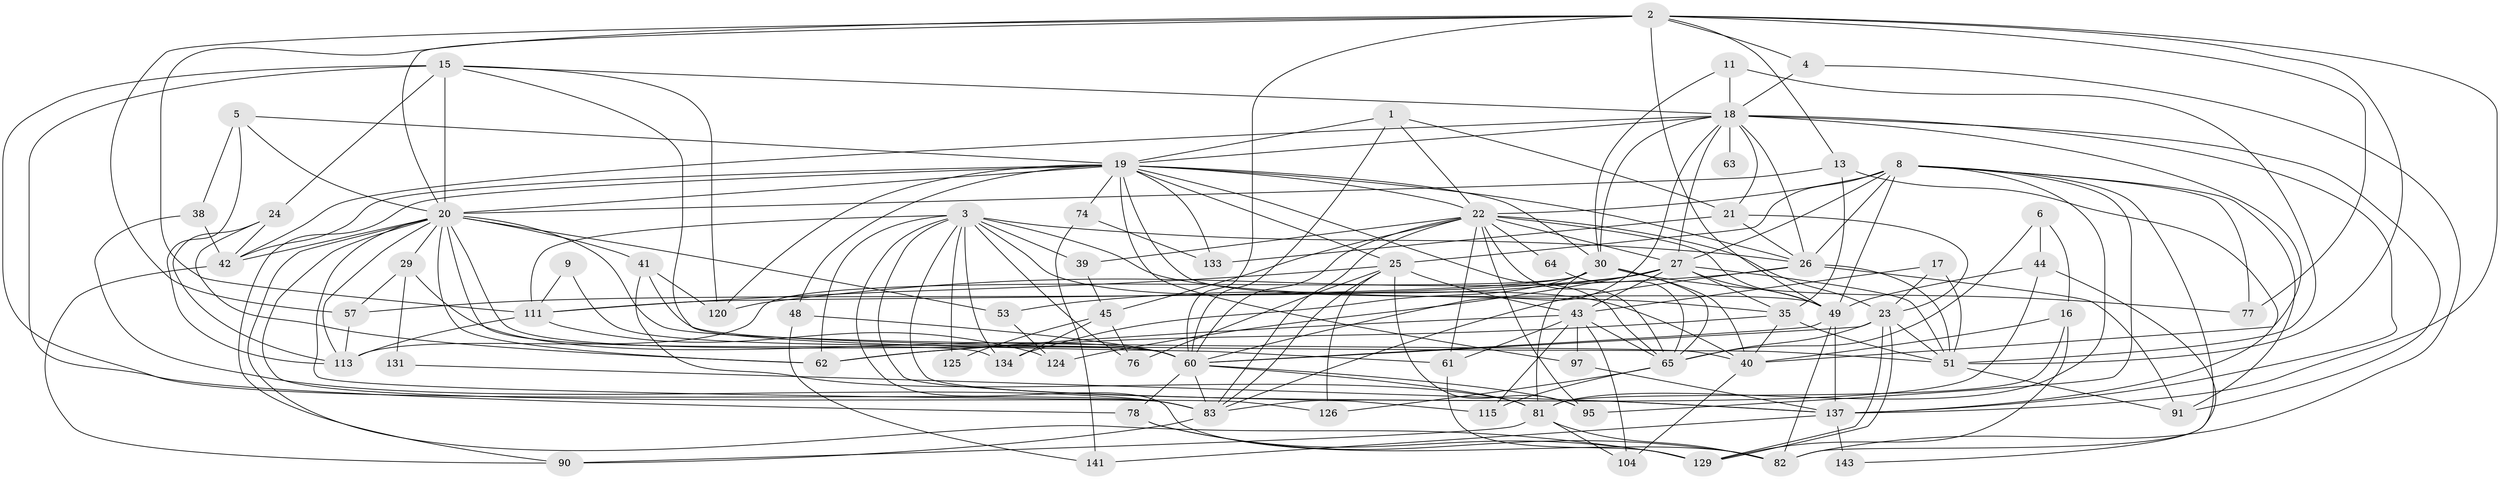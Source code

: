 // original degree distribution, {4: 0.2727272727272727, 5: 0.20279720279720279, 3: 0.3146853146853147, 2: 0.08391608391608392, 6: 0.0979020979020979, 7: 0.027972027972027972}
// Generated by graph-tools (version 1.1) at 2025/18/03/04/25 18:18:34]
// undirected, 71 vertices, 205 edges
graph export_dot {
graph [start="1"]
  node [color=gray90,style=filled];
  1;
  2 [super="+10+7+117"];
  3 [super="+12+102+136+33"];
  4;
  5;
  6;
  8 [super="+14+100+47"];
  9;
  11;
  13 [super="+58"];
  15 [super="+99"];
  16;
  17;
  18 [super="+59+86"];
  19 [super="+130+28"];
  20 [super="+69+56+50+72+110"];
  21 [super="+138"];
  22 [super="+55+31+98"];
  23 [super="+32"];
  24;
  25 [super="+46+67+71"];
  26 [super="+87+106"];
  27 [super="+75+37+128"];
  29 [super="+54"];
  30 [super="+34+66"];
  35 [super="+85"];
  38;
  39;
  40 [super="+123"];
  41 [super="+109"];
  42 [super="+92"];
  43 [super="+108"];
  44 [super="+103"];
  45 [super="+105"];
  48;
  49 [super="+139+88"];
  51 [super="+73"];
  53;
  57 [super="+84"];
  60 [super="+68"];
  61 [super="+80"];
  62;
  63;
  64;
  65 [super="+70+114"];
  74;
  76;
  77;
  78;
  81 [super="+135+112"];
  82 [super="+127"];
  83 [super="+96"];
  90 [super="+116"];
  91;
  95;
  97;
  104;
  111 [super="+121"];
  113 [super="+119"];
  115 [super="+118"];
  120;
  124;
  125;
  126;
  129;
  131;
  133;
  134;
  137 [super="+140"];
  141;
  143;
  1 -- 21;
  1 -- 22;
  1 -- 60;
  1 -- 19;
  2 -- 137;
  2 -- 4;
  2 -- 49;
  2 -- 57;
  2 -- 51;
  2 -- 60;
  2 -- 13;
  2 -- 111;
  2 -- 20;
  2 -- 77;
  3 -- 40;
  3 -- 39;
  3 -- 62;
  3 -- 111;
  3 -- 76;
  3 -- 26 [weight=2];
  3 -- 35;
  3 -- 82;
  3 -- 134;
  3 -- 137;
  3 -- 125;
  3 -- 115;
  4 -- 82;
  4 -- 18;
  5 -- 113;
  5 -- 38;
  5 -- 20;
  5 -- 19;
  6 -- 16;
  6 -- 44;
  6 -- 65;
  8 -- 82;
  8 -- 25;
  8 -- 95;
  8 -- 26;
  8 -- 81;
  8 -- 91;
  8 -- 49 [weight=2];
  8 -- 77;
  8 -- 22;
  8 -- 27;
  9 -- 60;
  9 -- 111;
  11 -- 51;
  11 -- 30;
  11 -- 18;
  13 -- 137;
  13 -- 20;
  13 -- 35;
  15 -- 78;
  15 -- 120;
  15 -- 24;
  15 -- 83;
  15 -- 61;
  15 -- 20;
  15 -- 18;
  16 -- 129;
  16 -- 81;
  16 -- 40;
  17 -- 51;
  17 -- 23;
  17 -- 43;
  18 -- 91;
  18 -- 21;
  18 -- 40;
  18 -- 19;
  18 -- 27;
  18 -- 60;
  18 -- 26;
  18 -- 137;
  18 -- 42;
  18 -- 30;
  18 -- 63 [weight=2];
  19 -- 90;
  19 -- 97;
  19 -- 30;
  19 -- 20 [weight=2];
  19 -- 133;
  19 -- 65;
  19 -- 74;
  19 -- 42;
  19 -- 48;
  19 -- 49;
  19 -- 22;
  19 -- 120 [weight=2];
  19 -- 25;
  19 -- 26;
  20 -- 62;
  20 -- 42;
  20 -- 40;
  20 -- 113;
  20 -- 53;
  20 -- 29;
  20 -- 126;
  20 -- 129;
  20 -- 83;
  20 -- 41;
  20 -- 134;
  20 -- 60;
  21 -- 26;
  21 -- 133;
  21 -- 23;
  22 -- 65;
  22 -- 64;
  22 -- 39;
  22 -- 27;
  22 -- 95;
  22 -- 60;
  22 -- 49;
  22 -- 83;
  22 -- 61;
  22 -- 23;
  22 -- 45;
  23 -- 129;
  23 -- 129;
  23 -- 51;
  23 -- 65;
  23 -- 60;
  24 -- 62;
  24 -- 113;
  24 -- 42;
  25 -- 126;
  25 -- 76;
  25 -- 111;
  25 -- 83;
  25 -- 43;
  25 -- 95;
  26 -- 83;
  26 -- 51;
  26 -- 91;
  26 -- 120;
  27 -- 35 [weight=2];
  27 -- 49;
  27 -- 53;
  27 -- 43;
  27 -- 57;
  27 -- 51;
  27 -- 124;
  29 -- 57;
  29 -- 131;
  29 -- 60;
  30 -- 134;
  30 -- 77;
  30 -- 81;
  30 -- 65;
  30 -- 113;
  30 -- 111;
  30 -- 40;
  35 -- 62;
  35 -- 51;
  35 -- 40;
  38 -- 42;
  38 -- 83;
  39 -- 45;
  40 -- 104;
  41 -- 81;
  41 -- 51;
  41 -- 120;
  42 -- 90;
  43 -- 61;
  43 -- 62;
  43 -- 65;
  43 -- 97;
  43 -- 115;
  43 -- 104;
  44 -- 83;
  44 -- 143;
  44 -- 49;
  45 -- 134;
  45 -- 125;
  45 -- 76;
  48 -- 141;
  48 -- 60;
  49 -- 137;
  49 -- 60;
  49 -- 82;
  51 -- 91;
  53 -- 124;
  57 -- 113;
  60 -- 95;
  60 -- 78;
  60 -- 83;
  60 -- 81;
  61 -- 129;
  64 -- 65;
  65 -- 115;
  65 -- 126;
  74 -- 133;
  74 -- 141;
  78 -- 129;
  78 -- 82;
  81 -- 90;
  81 -- 104;
  81 -- 82;
  83 -- 90;
  97 -- 137;
  111 -- 113 [weight=2];
  111 -- 124;
  131 -- 137;
  137 -- 141;
  137 -- 143;
}
